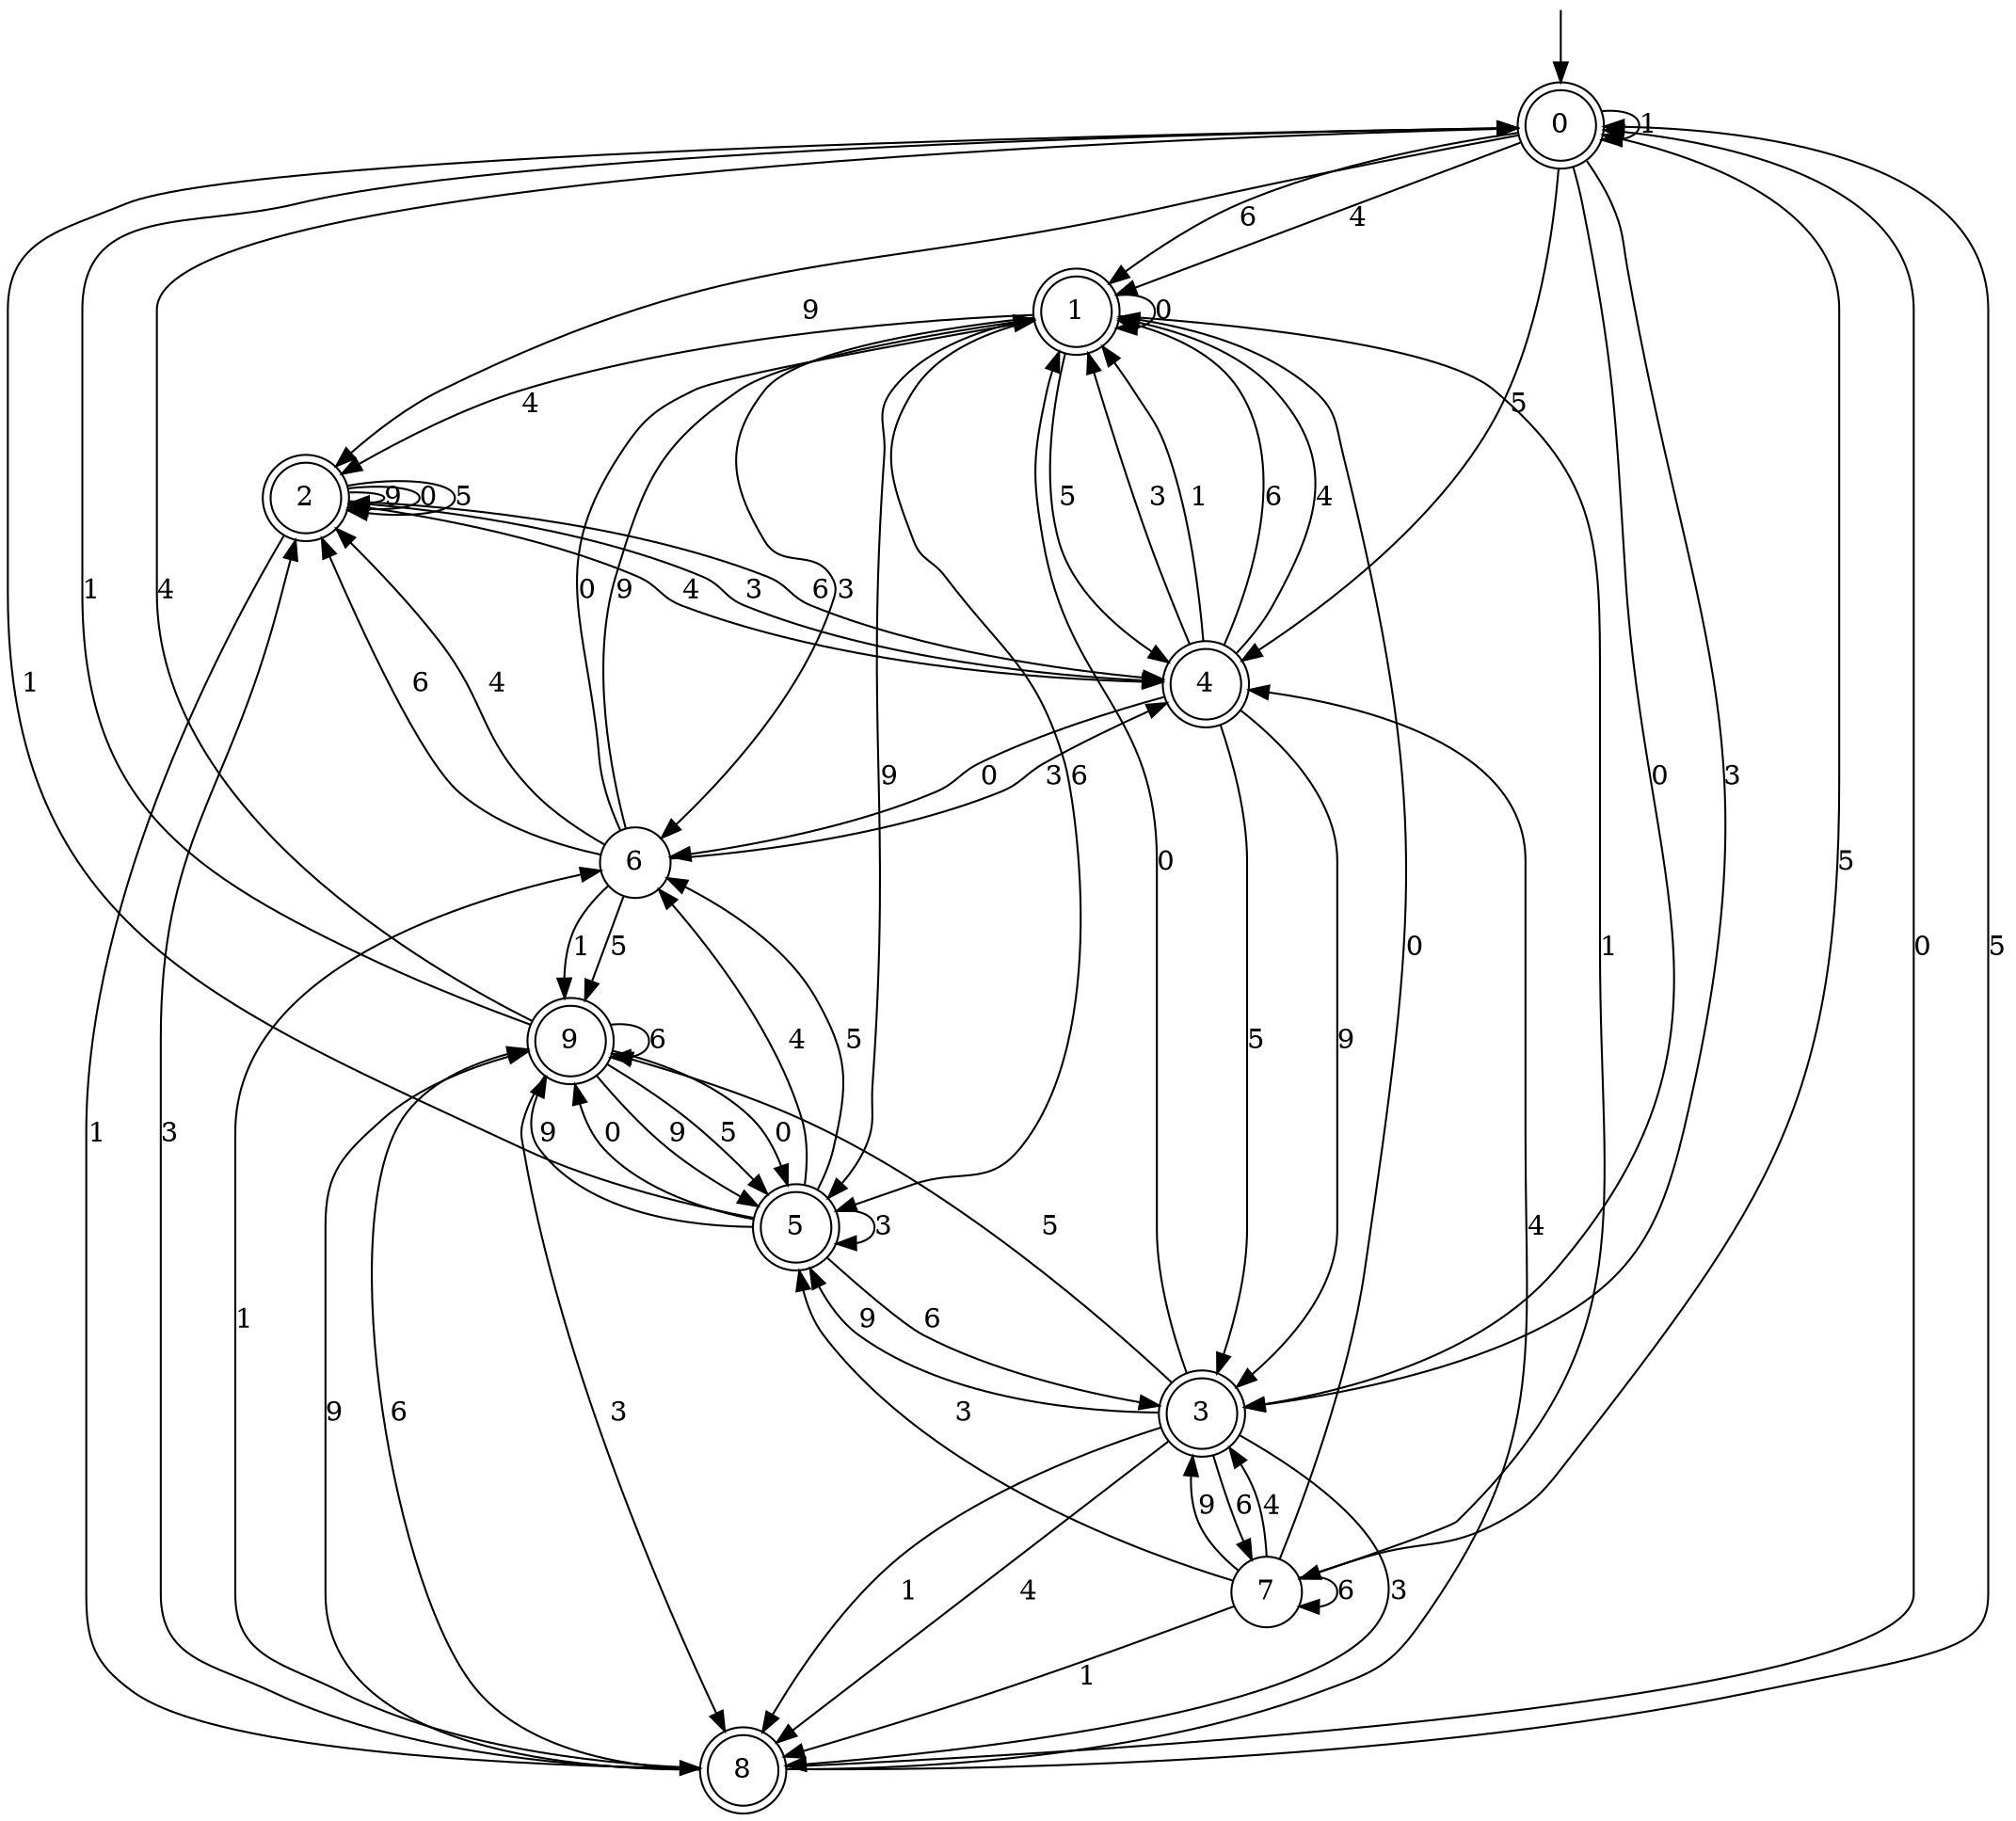 digraph g {

	s0 [shape="doublecircle" label="0"];
	s1 [shape="doublecircle" label="1"];
	s2 [shape="doublecircle" label="2"];
	s3 [shape="doublecircle" label="3"];
	s4 [shape="doublecircle" label="4"];
	s5 [shape="doublecircle" label="5"];
	s6 [shape="circle" label="6"];
	s7 [shape="circle" label="7"];
	s8 [shape="doublecircle" label="8"];
	s9 [shape="doublecircle" label="9"];
	s0 -> s1 [label="6"];
	s0 -> s1 [label="4"];
	s0 -> s2 [label="9"];
	s0 -> s3 [label="0"];
	s0 -> s4 [label="5"];
	s0 -> s3 [label="3"];
	s0 -> s0 [label="1"];
	s1 -> s5 [label="6"];
	s1 -> s2 [label="4"];
	s1 -> s5 [label="9"];
	s1 -> s1 [label="0"];
	s1 -> s4 [label="5"];
	s1 -> s6 [label="3"];
	s1 -> s7 [label="1"];
	s2 -> s4 [label="6"];
	s2 -> s4 [label="4"];
	s2 -> s2 [label="9"];
	s2 -> s2 [label="0"];
	s2 -> s2 [label="5"];
	s2 -> s4 [label="3"];
	s2 -> s8 [label="1"];
	s3 -> s7 [label="6"];
	s3 -> s8 [label="4"];
	s3 -> s5 [label="9"];
	s3 -> s1 [label="0"];
	s3 -> s9 [label="5"];
	s3 -> s8 [label="3"];
	s3 -> s8 [label="1"];
	s4 -> s1 [label="6"];
	s4 -> s1 [label="4"];
	s4 -> s3 [label="9"];
	s4 -> s6 [label="0"];
	s4 -> s3 [label="5"];
	s4 -> s1 [label="3"];
	s4 -> s1 [label="1"];
	s5 -> s3 [label="6"];
	s5 -> s6 [label="4"];
	s5 -> s9 [label="9"];
	s5 -> s9 [label="0"];
	s5 -> s6 [label="5"];
	s5 -> s5 [label="3"];
	s5 -> s0 [label="1"];
	s6 -> s2 [label="6"];
	s6 -> s2 [label="4"];
	s6 -> s1 [label="9"];
	s6 -> s1 [label="0"];
	s6 -> s9 [label="5"];
	s6 -> s4 [label="3"];
	s6 -> s9 [label="1"];
	s7 -> s7 [label="6"];
	s7 -> s3 [label="4"];
	s7 -> s3 [label="9"];
	s7 -> s1 [label="0"];
	s7 -> s0 [label="5"];
	s7 -> s5 [label="3"];
	s7 -> s8 [label="1"];
	s8 -> s9 [label="6"];
	s8 -> s4 [label="4"];
	s8 -> s9 [label="9"];
	s8 -> s0 [label="0"];
	s8 -> s0 [label="5"];
	s8 -> s2 [label="3"];
	s8 -> s6 [label="1"];
	s9 -> s9 [label="6"];
	s9 -> s0 [label="4"];
	s9 -> s5 [label="9"];
	s9 -> s5 [label="0"];
	s9 -> s5 [label="5"];
	s9 -> s8 [label="3"];
	s9 -> s0 [label="1"];

__start0 [label="" shape="none" width="0" height="0"];
__start0 -> s0;

}
